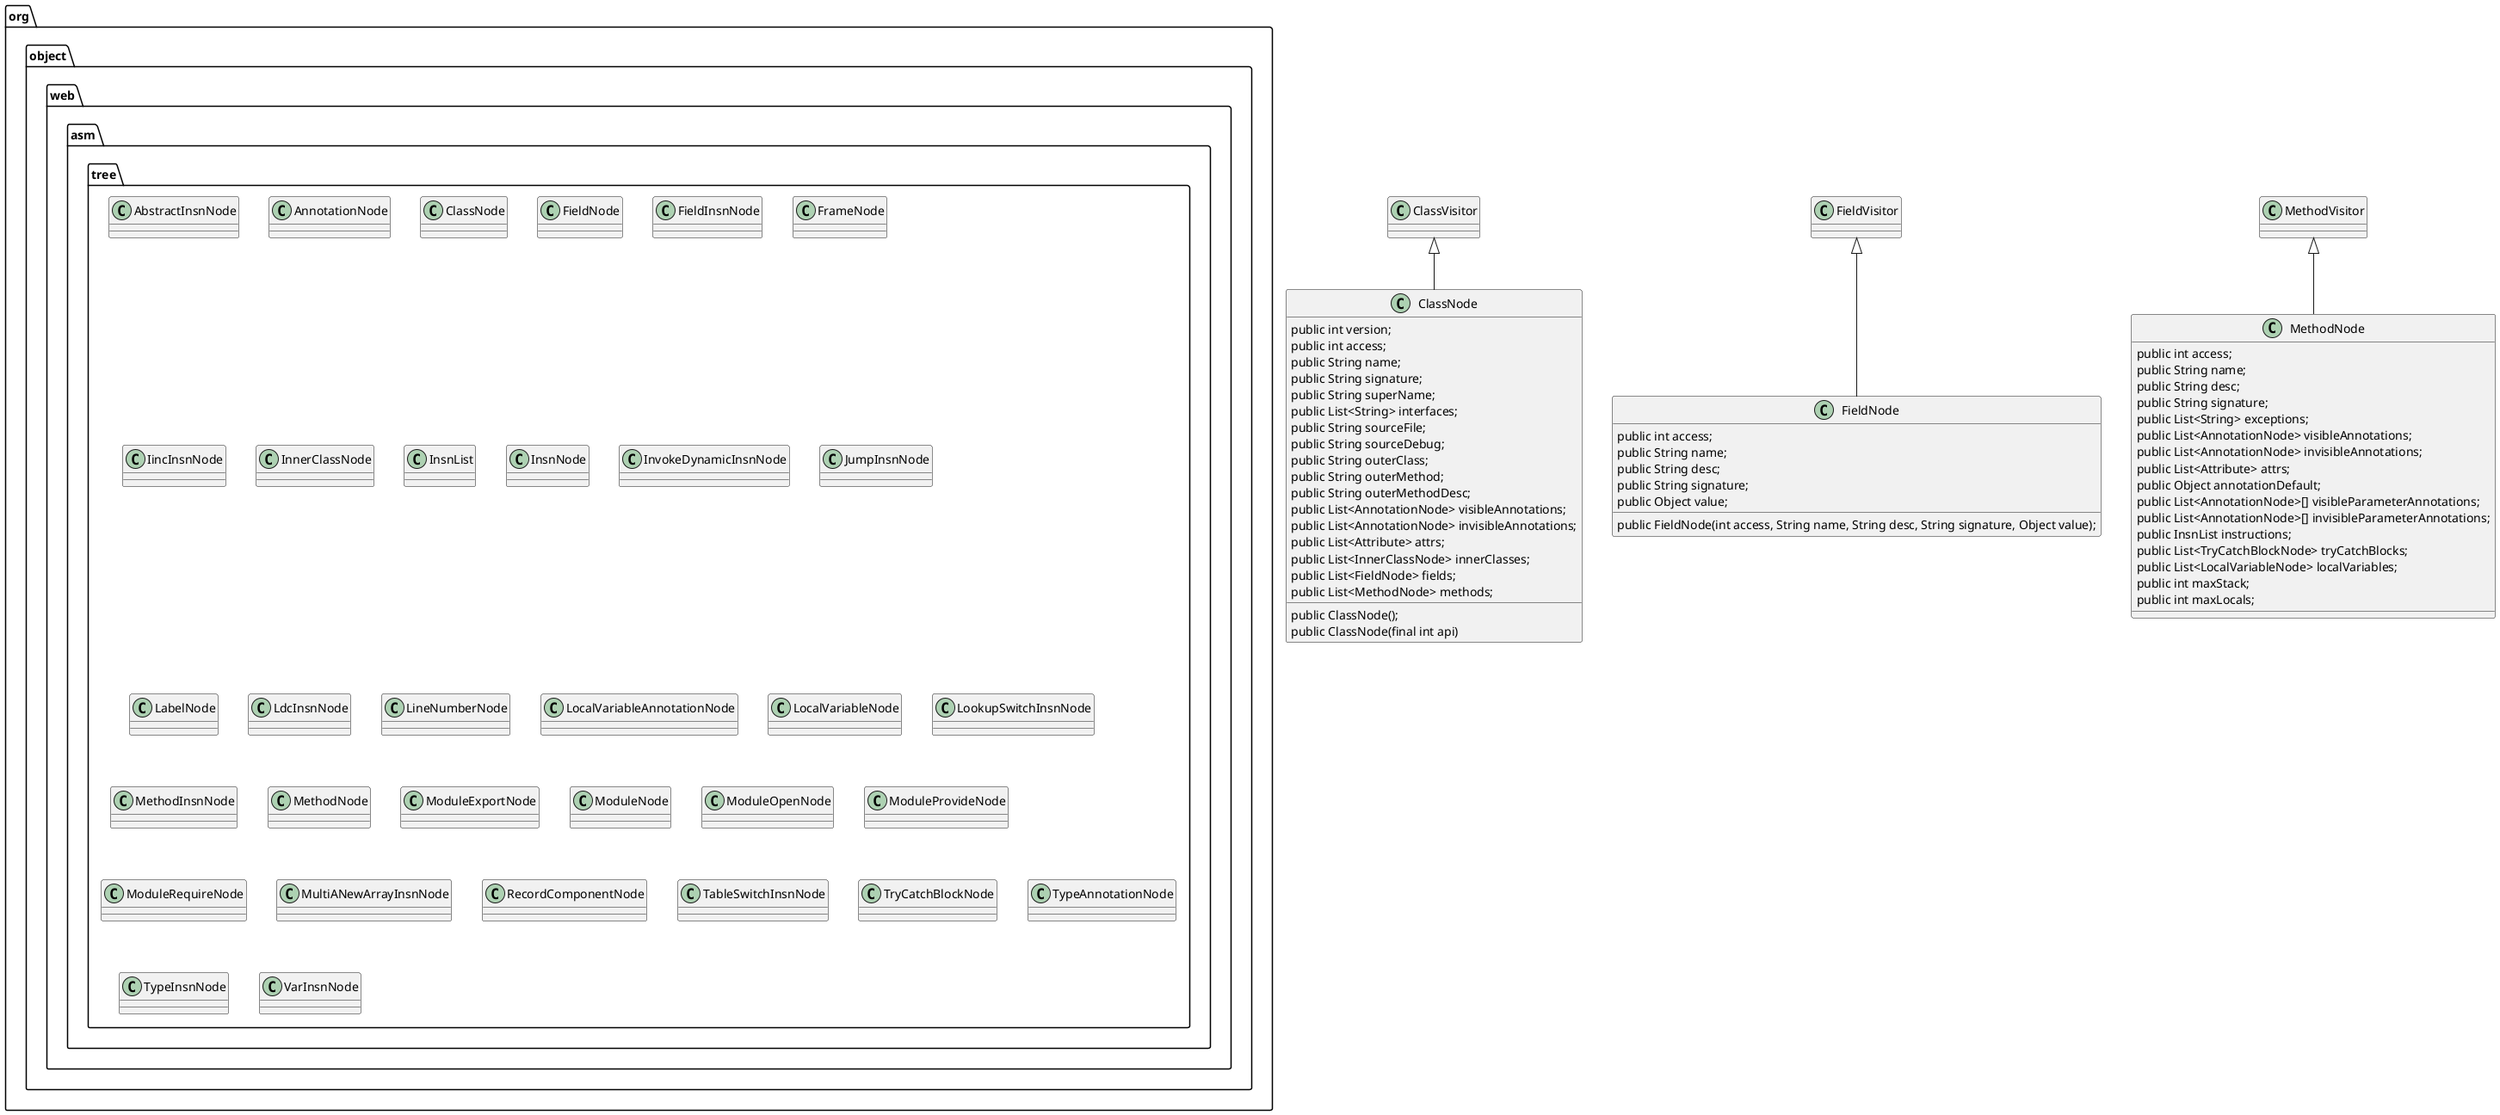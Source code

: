 @startuml

package org.object.web.asm.tree {
   class AbstractInsnNode
   class AnnotationNode
   class ClassNode
   class FieldNode
   class FieldInsnNode
   class FrameNode
   class IincInsnNode
   class InnerClassNode
   class InsnList
   class InsnNode
   class InvokeDynamicInsnNode
   class JumpInsnNode
   class LabelNode
   class LdcInsnNode
   class LineNumberNode
   class LocalVariableAnnotationNode
   class LocalVariableNode
   class LookupSwitchInsnNode
   class MethodInsnNode
   class MethodNode
   class ModuleExportNode
   class ModuleNode
   class ModuleOpenNode
   class ModuleProvideNode
   class ModuleRequireNode
   class MultiANewArrayInsnNode
   class RecordComponentNode
   class TableSwitchInsnNode
   class TryCatchBlockNode
   class TypeAnnotationNode
   class TypeInsnNode
   class VarInsnNode
}

class ClassNode extends ClassVisitor {
  public int version;
  public int access;
  public String name;
  public String signature;
  public String superName;
  public List<String> interfaces;
  public String sourceFile;
  public String sourceDebug;
  public String outerClass;
  public String outerMethod;
  public String outerMethodDesc;
  public List<AnnotationNode> visibleAnnotations;
  public List<AnnotationNode> invisibleAnnotations;
  public List<Attribute> attrs;
  public List<InnerClassNode> innerClasses;
  public List<FieldNode> fields;
  public List<MethodNode> methods;
  public ClassNode();
  public ClassNode(final int api)
}
class FieldNode extends FieldVisitor {
	 public int access;
	 public String name;
	 public String desc;
	 public String signature;
	 public Object value;
	 public FieldNode(int access, String name, String desc, String signature, Object value);
}
class MethodNode extends MethodVisitor {
	 public int access;
	 public String name;
	 public String desc;
	 public String signature;
	 public List<String> exceptions;
	 public List<AnnotationNode> visibleAnnotations;
	 public List<AnnotationNode> invisibleAnnotations;
	 public List<Attribute> attrs;
	 public Object annotationDefault;
	 public List<AnnotationNode>[] visibleParameterAnnotations;
	 public List<AnnotationNode>[] invisibleParameterAnnotations;
	 public InsnList instructions;
	 public List<TryCatchBlockNode> tryCatchBlocks;
	 public List<LocalVariableNode> localVariables;
	 public int maxStack;
	 public int maxLocals;
}


@enduml
